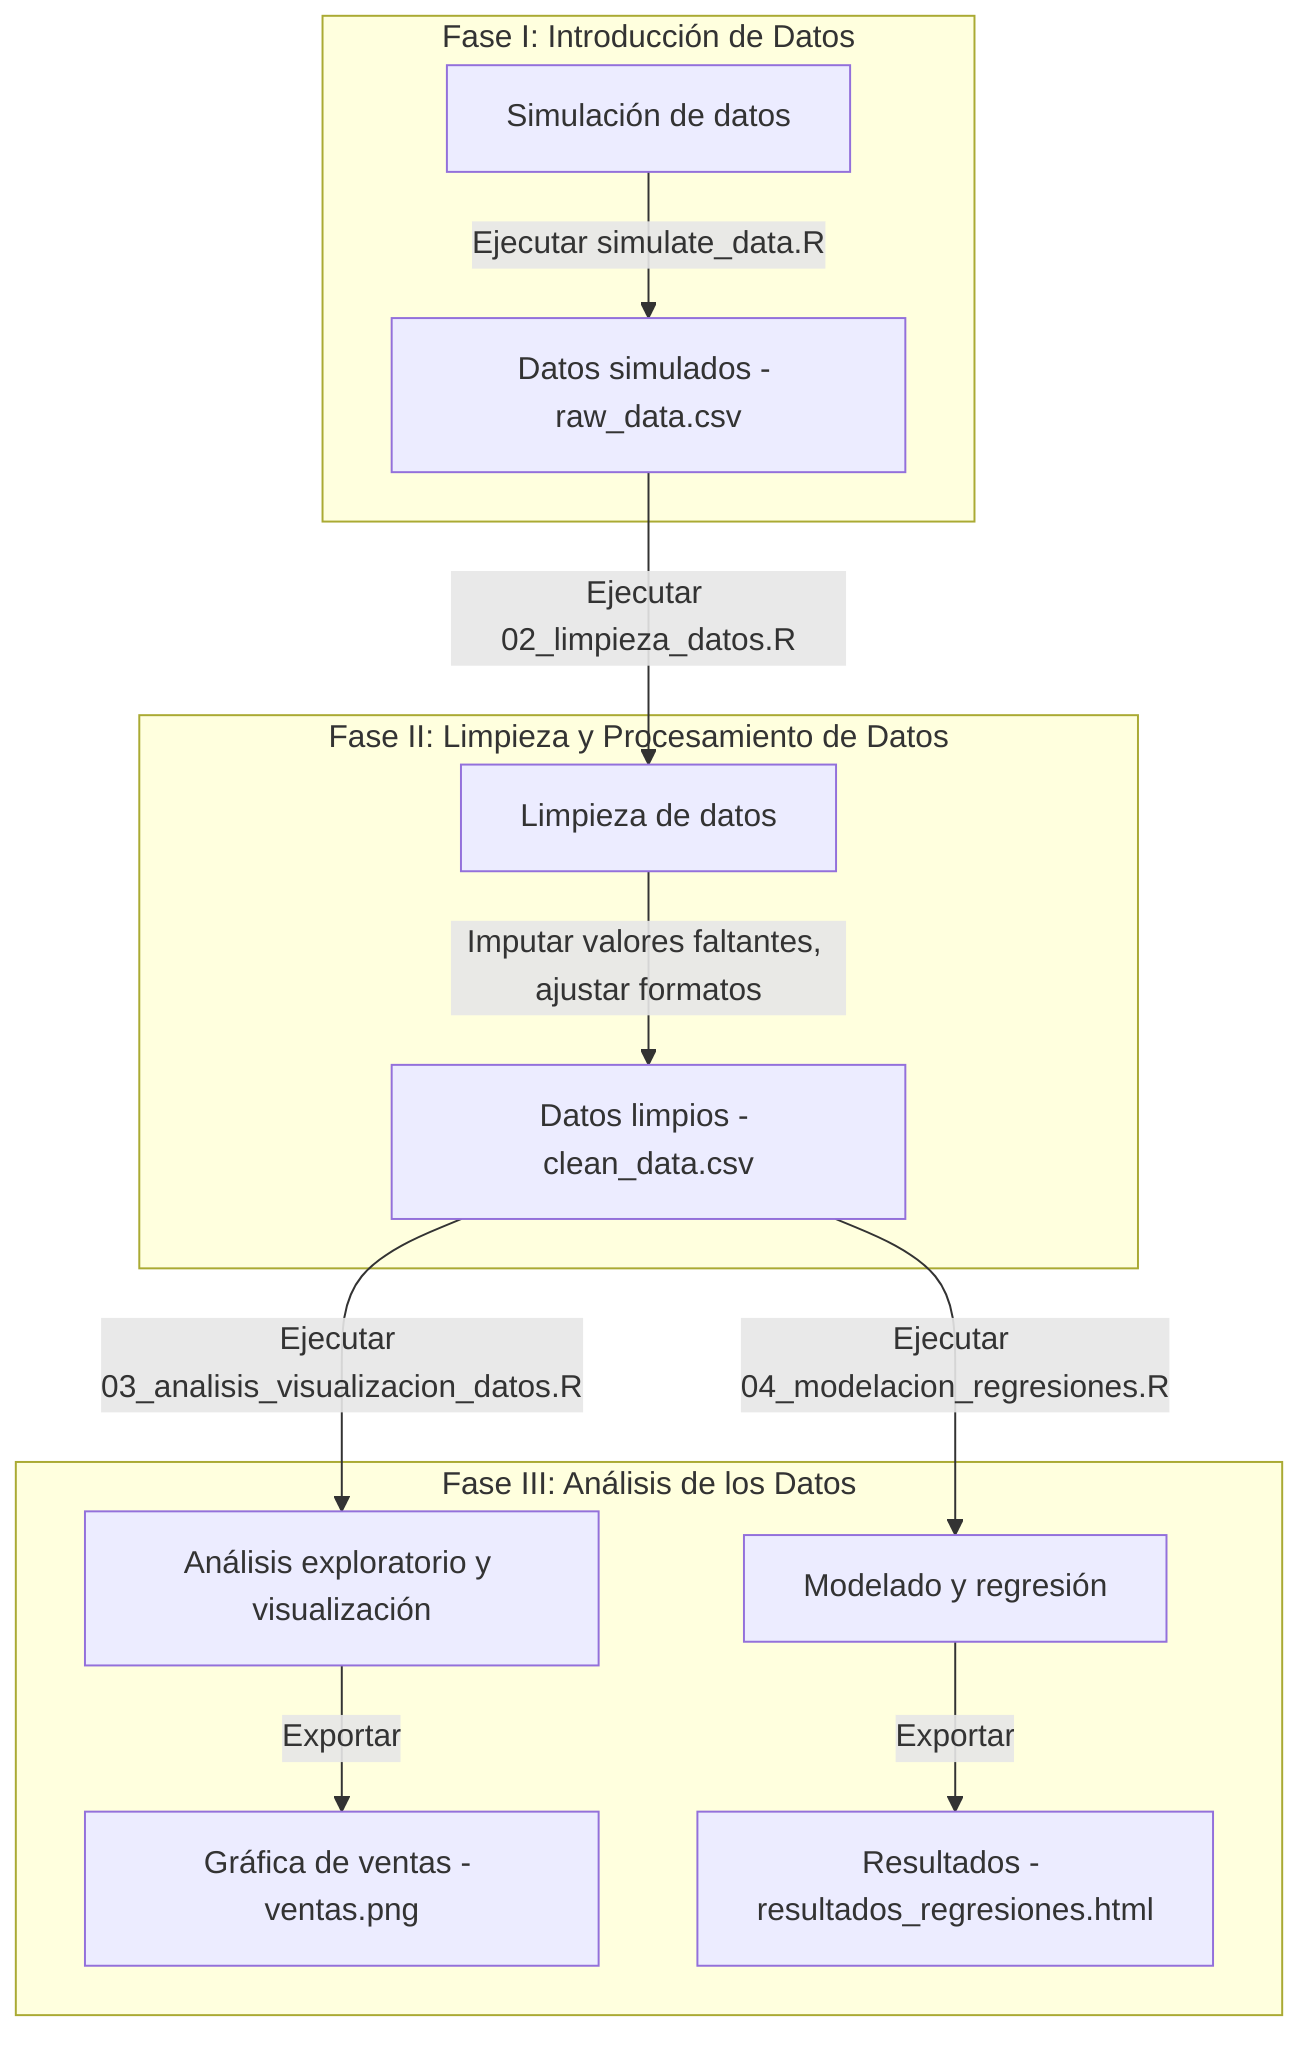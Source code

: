 graph TD;
    %% Fase I: Simulación de datos
    A[Simulación de datos] --> |Ejecutar simulate_data.R| B[Datos simulados - raw_data.csv]
    
    %% Fase II: Limpieza y procesamiento
    B --> |Ejecutar 02_limpieza_datos.R| C[Limpieza de datos]
    C --> |Imputar valores faltantes, ajustar formatos| D[Datos limpios - clean_data.csv]
    
    %% Fase III: Análisis de datos
    D --> |Ejecutar 03_analisis_visualizacion_datos.R| E[Análisis exploratorio y visualización]
    E --> |Exportar| F[Gráfica de ventas - ventas.png]

    D --> |Ejecutar 04_modelacion_regresiones.R| G[Modelado y regresión]
    G --> |Exportar| H[Resultados - resultados_regresiones.html]

    %% Definir subgrupos para organizar visualmente el diagrama
    subgraph "Fase I: Introducción de Datos"
        A
        B
    end

    subgraph "Fase II: Limpieza y Procesamiento de Datos"
        C
        D
    end

    subgraph "Fase III: Análisis de los Datos"
        E
        F
        G
        H
    end